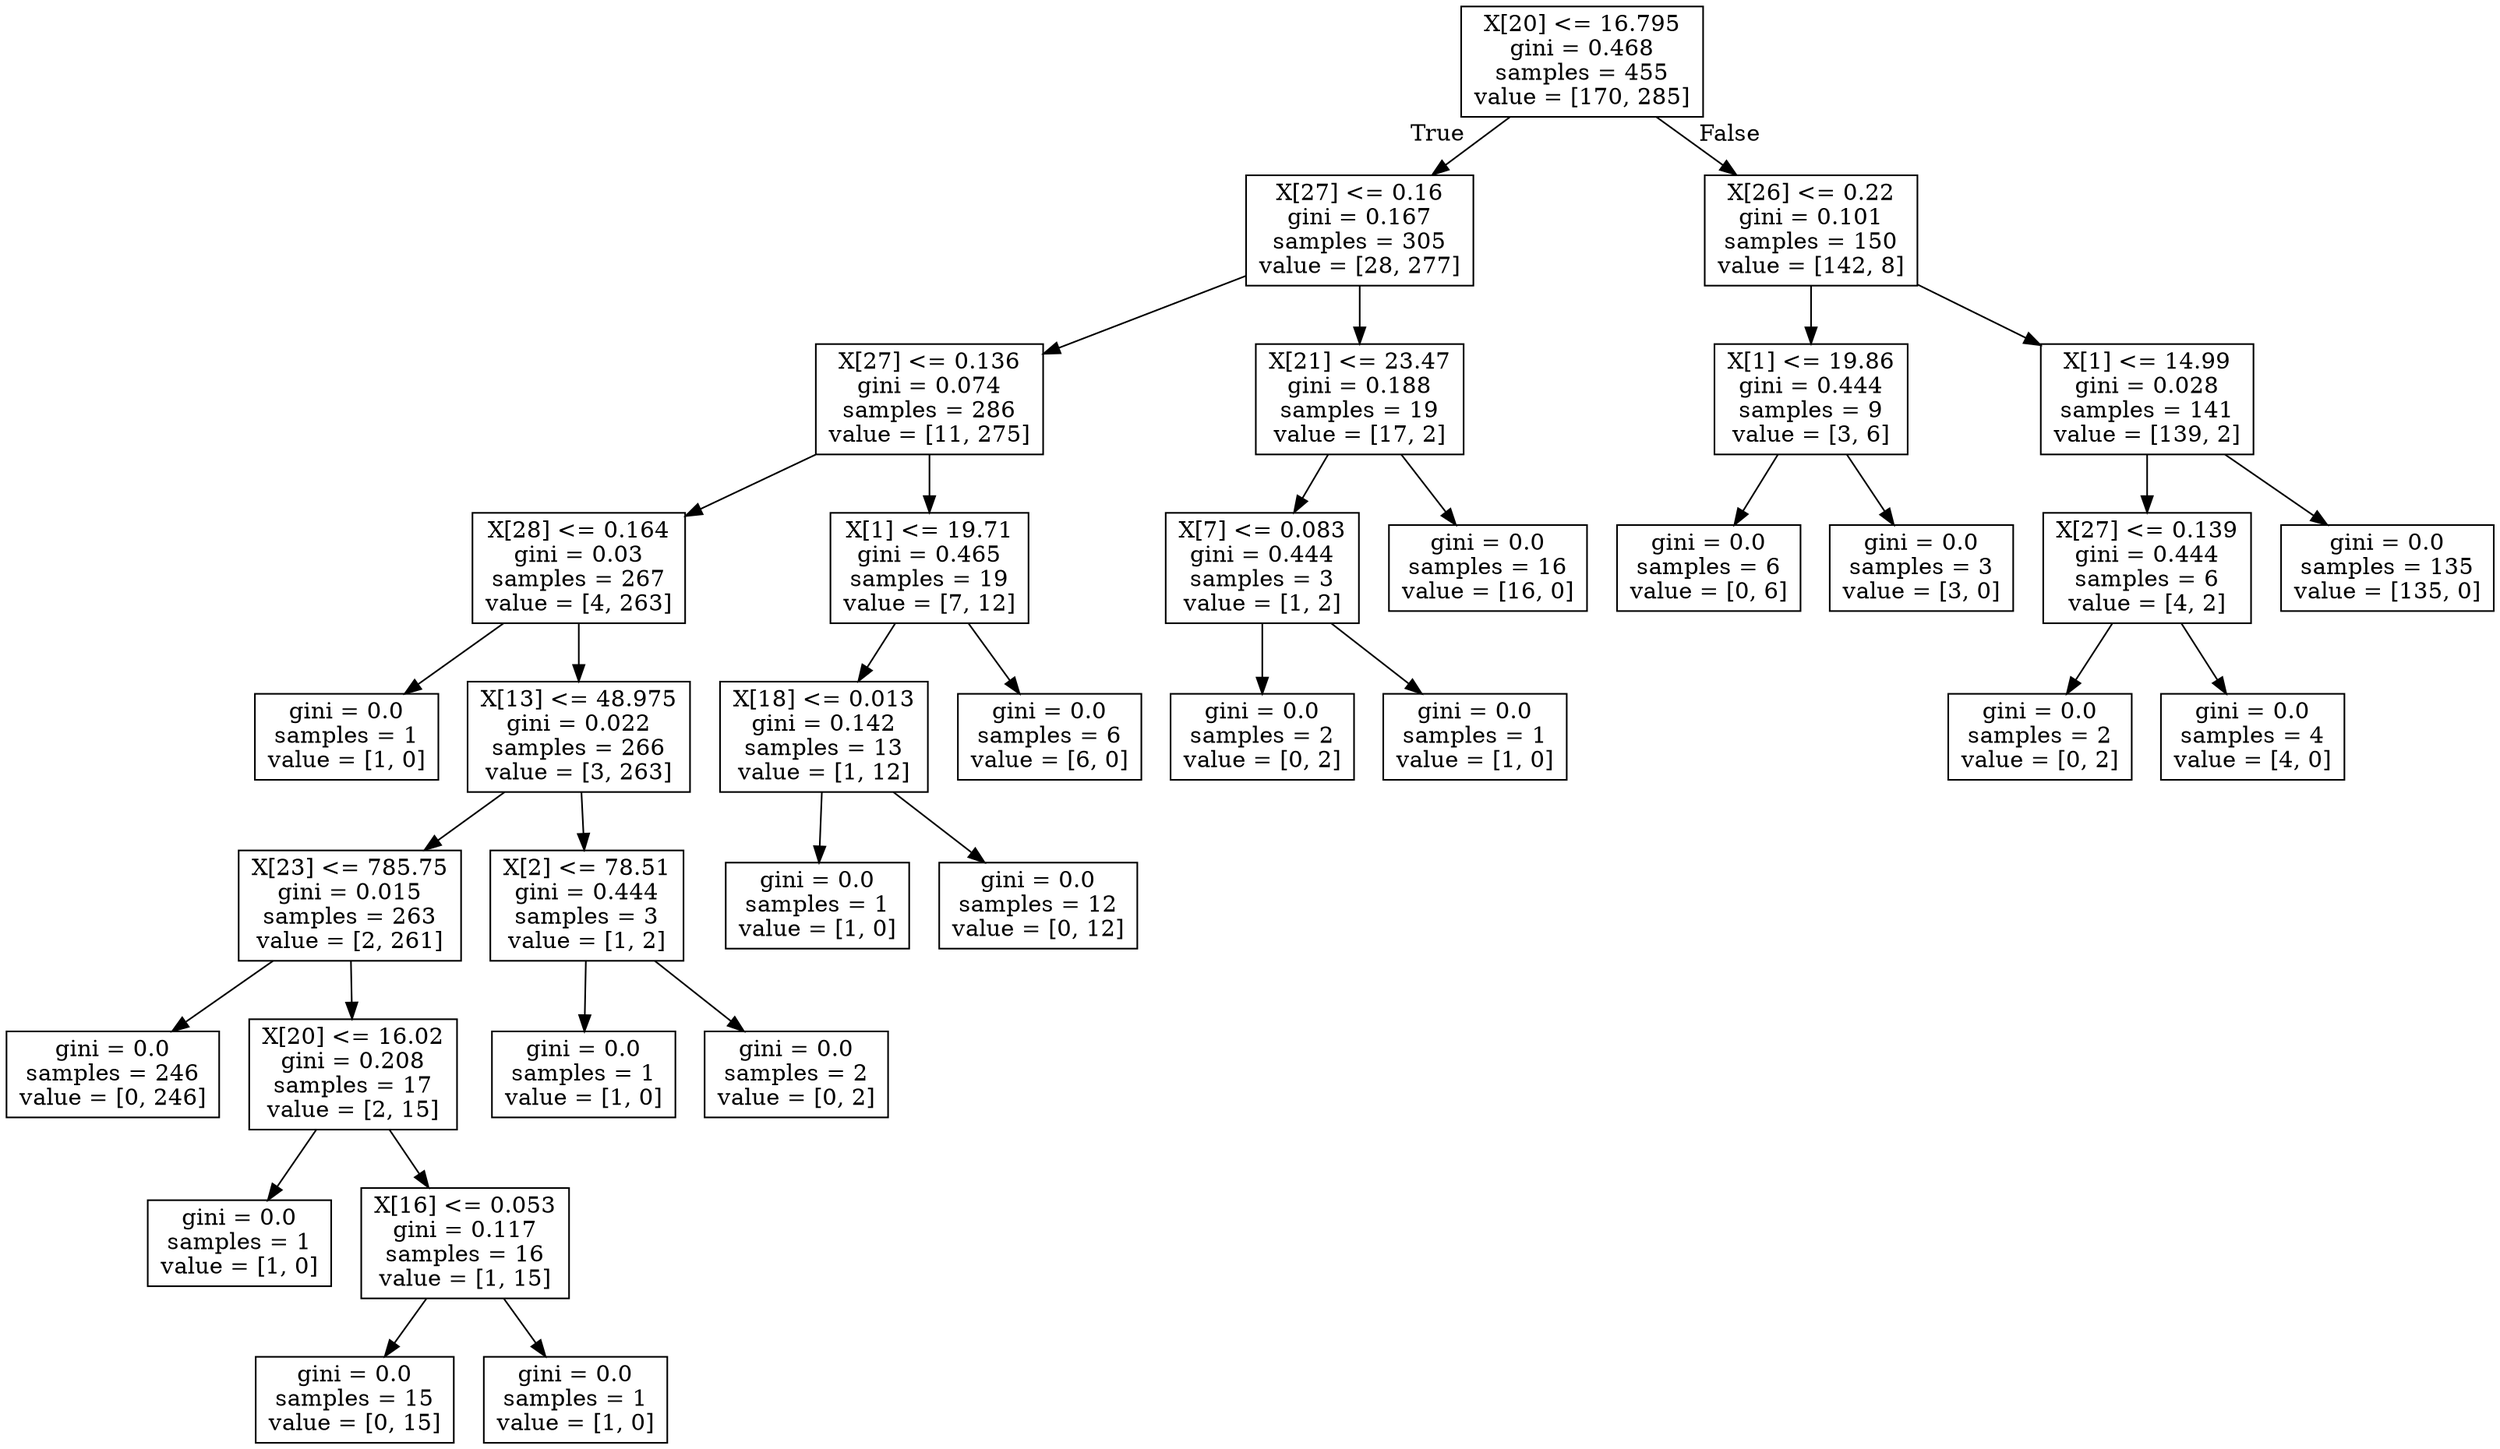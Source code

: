 digraph Tree {
node [shape=box] ;
0 [label="X[20] <= 16.795\ngini = 0.468\nsamples = 455\nvalue = [170, 285]"] ;
1 [label="X[27] <= 0.16\ngini = 0.167\nsamples = 305\nvalue = [28, 277]"] ;
0 -> 1 [labeldistance=2.5, labelangle=45, headlabel="True"] ;
2 [label="X[27] <= 0.136\ngini = 0.074\nsamples = 286\nvalue = [11, 275]"] ;
1 -> 2 ;
3 [label="X[28] <= 0.164\ngini = 0.03\nsamples = 267\nvalue = [4, 263]"] ;
2 -> 3 ;
4 [label="gini = 0.0\nsamples = 1\nvalue = [1, 0]"] ;
3 -> 4 ;
5 [label="X[13] <= 48.975\ngini = 0.022\nsamples = 266\nvalue = [3, 263]"] ;
3 -> 5 ;
6 [label="X[23] <= 785.75\ngini = 0.015\nsamples = 263\nvalue = [2, 261]"] ;
5 -> 6 ;
7 [label="gini = 0.0\nsamples = 246\nvalue = [0, 246]"] ;
6 -> 7 ;
8 [label="X[20] <= 16.02\ngini = 0.208\nsamples = 17\nvalue = [2, 15]"] ;
6 -> 8 ;
9 [label="gini = 0.0\nsamples = 1\nvalue = [1, 0]"] ;
8 -> 9 ;
10 [label="X[16] <= 0.053\ngini = 0.117\nsamples = 16\nvalue = [1, 15]"] ;
8 -> 10 ;
11 [label="gini = 0.0\nsamples = 15\nvalue = [0, 15]"] ;
10 -> 11 ;
12 [label="gini = 0.0\nsamples = 1\nvalue = [1, 0]"] ;
10 -> 12 ;
13 [label="X[2] <= 78.51\ngini = 0.444\nsamples = 3\nvalue = [1, 2]"] ;
5 -> 13 ;
14 [label="gini = 0.0\nsamples = 1\nvalue = [1, 0]"] ;
13 -> 14 ;
15 [label="gini = 0.0\nsamples = 2\nvalue = [0, 2]"] ;
13 -> 15 ;
16 [label="X[1] <= 19.71\ngini = 0.465\nsamples = 19\nvalue = [7, 12]"] ;
2 -> 16 ;
17 [label="X[18] <= 0.013\ngini = 0.142\nsamples = 13\nvalue = [1, 12]"] ;
16 -> 17 ;
18 [label="gini = 0.0\nsamples = 1\nvalue = [1, 0]"] ;
17 -> 18 ;
19 [label="gini = 0.0\nsamples = 12\nvalue = [0, 12]"] ;
17 -> 19 ;
20 [label="gini = 0.0\nsamples = 6\nvalue = [6, 0]"] ;
16 -> 20 ;
21 [label="X[21] <= 23.47\ngini = 0.188\nsamples = 19\nvalue = [17, 2]"] ;
1 -> 21 ;
22 [label="X[7] <= 0.083\ngini = 0.444\nsamples = 3\nvalue = [1, 2]"] ;
21 -> 22 ;
23 [label="gini = 0.0\nsamples = 2\nvalue = [0, 2]"] ;
22 -> 23 ;
24 [label="gini = 0.0\nsamples = 1\nvalue = [1, 0]"] ;
22 -> 24 ;
25 [label="gini = 0.0\nsamples = 16\nvalue = [16, 0]"] ;
21 -> 25 ;
26 [label="X[26] <= 0.22\ngini = 0.101\nsamples = 150\nvalue = [142, 8]"] ;
0 -> 26 [labeldistance=2.5, labelangle=-45, headlabel="False"] ;
27 [label="X[1] <= 19.86\ngini = 0.444\nsamples = 9\nvalue = [3, 6]"] ;
26 -> 27 ;
28 [label="gini = 0.0\nsamples = 6\nvalue = [0, 6]"] ;
27 -> 28 ;
29 [label="gini = 0.0\nsamples = 3\nvalue = [3, 0]"] ;
27 -> 29 ;
30 [label="X[1] <= 14.99\ngini = 0.028\nsamples = 141\nvalue = [139, 2]"] ;
26 -> 30 ;
31 [label="X[27] <= 0.139\ngini = 0.444\nsamples = 6\nvalue = [4, 2]"] ;
30 -> 31 ;
32 [label="gini = 0.0\nsamples = 2\nvalue = [0, 2]"] ;
31 -> 32 ;
33 [label="gini = 0.0\nsamples = 4\nvalue = [4, 0]"] ;
31 -> 33 ;
34 [label="gini = 0.0\nsamples = 135\nvalue = [135, 0]"] ;
30 -> 34 ;
}